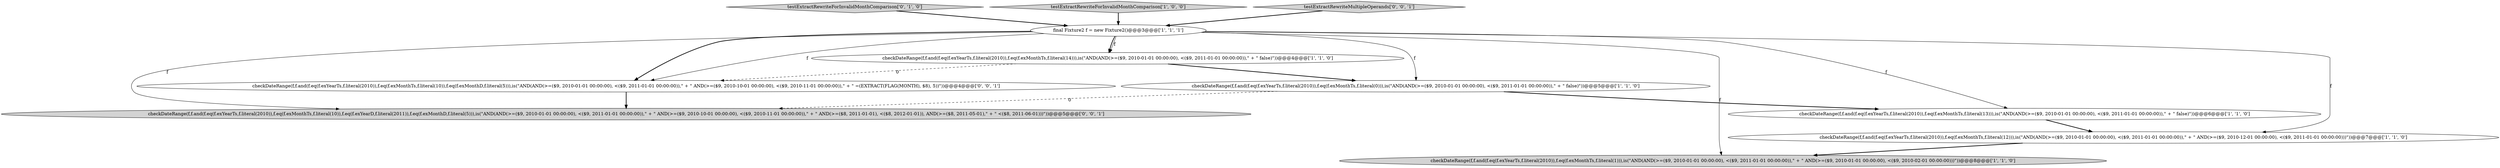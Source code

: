 digraph {
10 [style = filled, label = "checkDateRange(f,f.and(f.eq(f.exYearTs,f.literal(2010)),f.eq(f.exMonthTs,f.literal(10)),f.eq(f.exYearD,f.literal(2011)),f.eq(f.exMonthD,f.literal(5))),is(\"AND(AND(>=($9, 2010-01-01 00:00:00), <($9, 2011-01-01 00:00:00)),\" + \" AND(>=($9, 2010-10-01 00:00:00), <($9, 2010-11-01 00:00:00)),\" + \" AND(>=($8, 2011-01-01), <($8, 2012-01-01)), AND(>=($8, 2011-05-01),\" + \" <($8, 2011-06-01)))\"))@@@5@@@['0', '0', '1']", fillcolor = lightgray, shape = ellipse image = "AAA0AAABBB3BBB"];
5 [style = filled, label = "final Fixture2 f = new Fixture2()@@@3@@@['1', '1', '1']", fillcolor = white, shape = ellipse image = "AAA0AAABBB1BBB"];
3 [style = filled, label = "checkDateRange(f,f.and(f.eq(f.exYearTs,f.literal(2010)),f.eq(f.exMonthTs,f.literal(14))),is(\"AND(AND(>=($9, 2010-01-01 00:00:00), <($9, 2011-01-01 00:00:00)),\" + \" false)\"))@@@4@@@['1', '1', '0']", fillcolor = white, shape = ellipse image = "AAA0AAABBB1BBB"];
1 [style = filled, label = "checkDateRange(f,f.and(f.eq(f.exYearTs,f.literal(2010)),f.eq(f.exMonthTs,f.literal(0))),is(\"AND(AND(>=($9, 2010-01-01 00:00:00), <($9, 2011-01-01 00:00:00)),\" + \" false)\"))@@@5@@@['1', '1', '0']", fillcolor = white, shape = ellipse image = "AAA0AAABBB1BBB"];
7 [style = filled, label = "testExtractRewriteForInvalidMonthComparison['0', '1', '0']", fillcolor = lightgray, shape = diamond image = "AAA0AAABBB2BBB"];
6 [style = filled, label = "checkDateRange(f,f.and(f.eq(f.exYearTs,f.literal(2010)),f.eq(f.exMonthTs,f.literal(13))),is(\"AND(AND(>=($9, 2010-01-01 00:00:00), <($9, 2011-01-01 00:00:00)),\" + \" false)\"))@@@6@@@['1', '1', '0']", fillcolor = white, shape = ellipse image = "AAA0AAABBB1BBB"];
0 [style = filled, label = "checkDateRange(f,f.and(f.eq(f.exYearTs,f.literal(2010)),f.eq(f.exMonthTs,f.literal(12))),is(\"AND(AND(>=($9, 2010-01-01 00:00:00), <($9, 2011-01-01 00:00:00)),\" + \" AND(>=($9, 2010-12-01 00:00:00), <($9, 2011-01-01 00:00:00)))\"))@@@7@@@['1', '1', '0']", fillcolor = white, shape = ellipse image = "AAA0AAABBB1BBB"];
4 [style = filled, label = "checkDateRange(f,f.and(f.eq(f.exYearTs,f.literal(2010)),f.eq(f.exMonthTs,f.literal(1))),is(\"AND(AND(>=($9, 2010-01-01 00:00:00), <($9, 2011-01-01 00:00:00)),\" + \" AND(>=($9, 2010-01-01 00:00:00), <($9, 2010-02-01 00:00:00)))\"))@@@8@@@['1', '1', '0']", fillcolor = lightgray, shape = ellipse image = "AAA0AAABBB1BBB"];
9 [style = filled, label = "checkDateRange(f,f.and(f.eq(f.exYearTs,f.literal(2010)),f.eq(f.exMonthTs,f.literal(10)),f.eq(f.exMonthD,f.literal(5))),is(\"AND(AND(>=($9, 2010-01-01 00:00:00), <($9, 2011-01-01 00:00:00)),\" + \" AND(>=($9, 2010-10-01 00:00:00), <($9, 2010-11-01 00:00:00)),\" + \" =(EXTRACT(FLAG(MONTH), $8), 5))\"))@@@4@@@['0', '0', '1']", fillcolor = white, shape = ellipse image = "AAA0AAABBB3BBB"];
2 [style = filled, label = "testExtractRewriteForInvalidMonthComparison['1', '0', '0']", fillcolor = lightgray, shape = diamond image = "AAA0AAABBB1BBB"];
8 [style = filled, label = "testExtractRewriteMultipleOperands['0', '0', '1']", fillcolor = lightgray, shape = diamond image = "AAA0AAABBB3BBB"];
5->0 [style = solid, label="f"];
5->3 [style = bold, label=""];
7->5 [style = bold, label=""];
5->10 [style = solid, label="f"];
1->6 [style = bold, label=""];
5->4 [style = solid, label="f"];
6->0 [style = bold, label=""];
5->1 [style = solid, label="f"];
9->10 [style = bold, label=""];
3->1 [style = bold, label=""];
5->3 [style = solid, label="f"];
5->9 [style = bold, label=""];
0->4 [style = bold, label=""];
8->5 [style = bold, label=""];
3->9 [style = dashed, label="0"];
1->10 [style = dashed, label="0"];
5->9 [style = solid, label="f"];
5->6 [style = solid, label="f"];
2->5 [style = bold, label=""];
}
